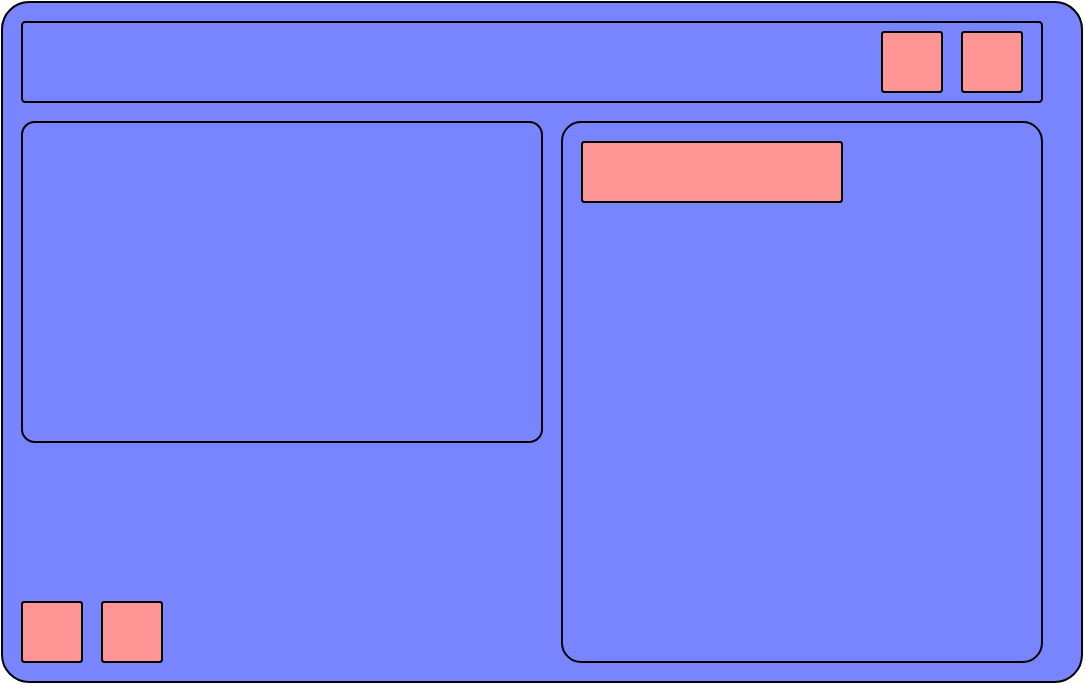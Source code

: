 <mxfile>
    <diagram id="mhgaRPr_KfN_I3Dz4703" name="Page-1">
        <mxGraphModel dx="727" dy="352" grid="1" gridSize="10" guides="1" tooltips="1" connect="1" arrows="1" fold="1" page="1" pageScale="1" pageWidth="827" pageHeight="1169" math="0" shadow="0">
            <root>
                <mxCell id="0"/>
                <mxCell id="1" parent="0"/>
                <mxCell id="2" value="" style="rounded=1;whiteSpace=wrap;html=1;fillColor=#7885FF;arcSize=4;" vertex="1" parent="1">
                    <mxGeometry x="110" y="60" width="540" height="340" as="geometry"/>
                </mxCell>
                <mxCell id="3" value="" style="rounded=1;whiteSpace=wrap;html=1;fillColor=#7885FF;arcSize=4;" vertex="1" parent="1">
                    <mxGeometry x="120" y="70" width="510" height="40" as="geometry"/>
                </mxCell>
                <mxCell id="4" value="" style="rounded=1;whiteSpace=wrap;html=1;fillColor=#7885FF;arcSize=4;" vertex="1" parent="1">
                    <mxGeometry x="120" y="120" width="260" height="160" as="geometry"/>
                </mxCell>
                <mxCell id="5" value="" style="rounded=1;whiteSpace=wrap;html=1;fillColor=#7885FF;arcSize=4;" vertex="1" parent="1">
                    <mxGeometry x="390" y="120" width="240" height="270" as="geometry"/>
                </mxCell>
                <mxCell id="6" value="" style="rounded=1;whiteSpace=wrap;html=1;fillColor=#FF9494;arcSize=4;" vertex="1" parent="1">
                    <mxGeometry x="400" y="130" width="130" height="30" as="geometry"/>
                </mxCell>
                <mxCell id="7" value="" style="rounded=1;whiteSpace=wrap;html=1;fillColor=#FF9494;arcSize=4;" vertex="1" parent="1">
                    <mxGeometry x="590" y="75" width="30" height="30" as="geometry"/>
                </mxCell>
                <mxCell id="8" value="" style="rounded=1;whiteSpace=wrap;html=1;fillColor=#FF9494;arcSize=4;" vertex="1" parent="1">
                    <mxGeometry x="550" y="75" width="30" height="30" as="geometry"/>
                </mxCell>
                <mxCell id="9" value="" style="rounded=1;whiteSpace=wrap;html=1;fillColor=#FF9494;arcSize=4;" vertex="1" parent="1">
                    <mxGeometry x="120" y="360" width="30" height="30" as="geometry"/>
                </mxCell>
                <mxCell id="10" value="" style="rounded=1;whiteSpace=wrap;html=1;fillColor=#FF9494;arcSize=4;" vertex="1" parent="1">
                    <mxGeometry x="160" y="360" width="30" height="30" as="geometry"/>
                </mxCell>
            </root>
        </mxGraphModel>
    </diagram>
</mxfile>